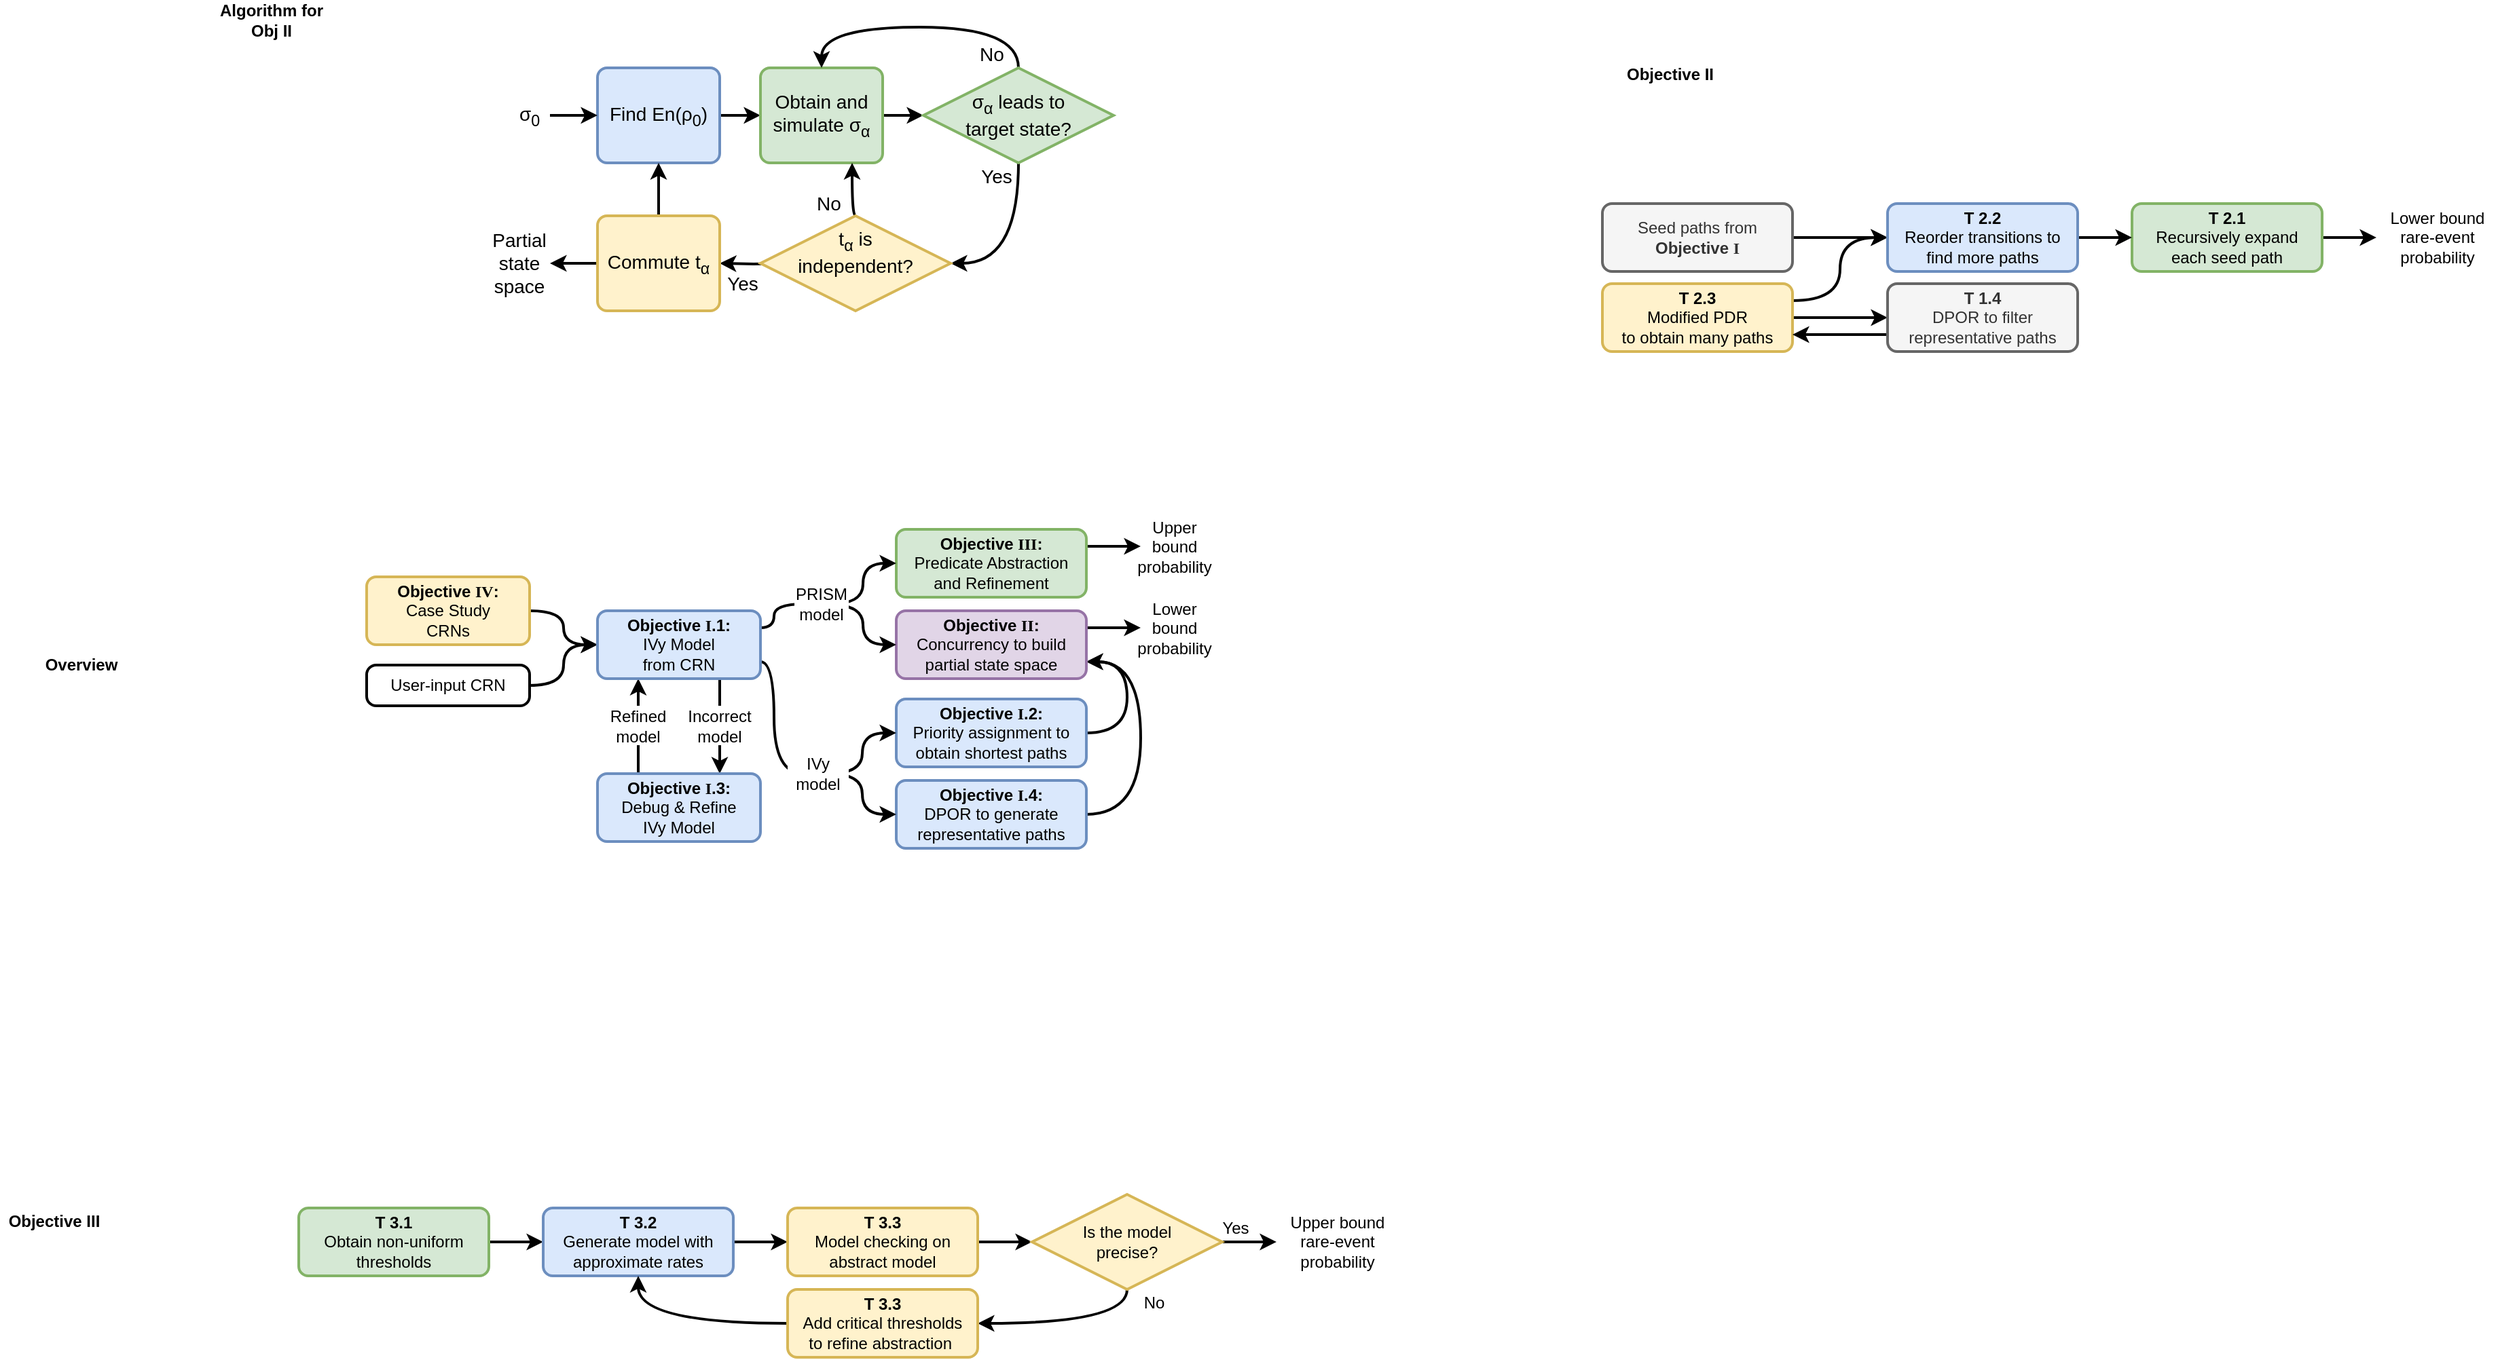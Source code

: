 <mxfile version="13.2.4" type="device"><diagram id="DSXj3i5RMjgyOagSCYdd" name="Page-1"><mxGraphModel dx="4172" dy="1612" grid="1" gridSize="10" guides="1" tooltips="1" connect="1" arrows="1" fold="1" page="1" pageScale="1" pageWidth="2000" pageHeight="3000" math="0" shadow="0"><root><mxCell id="0"/><mxCell id="1" parent="0"/><mxCell id="urNT_1v8rIv44GiCtHTQ-12" style="edgeStyle=orthogonalEdgeStyle;rounded=0;orthogonalLoop=1;jettySize=auto;html=1;exitX=1;exitY=0.5;exitDx=0;exitDy=0;entryX=0;entryY=0.5;entryDx=0;entryDy=0;strokeWidth=2;fontFamily=Arial;fontSize=14;" parent="1" source="urNT_1v8rIv44GiCtHTQ-2" target="urNT_1v8rIv44GiCtHTQ-4" edge="1"><mxGeometry relative="1" as="geometry"/></mxCell><mxCell id="urNT_1v8rIv44GiCtHTQ-2" value="Find En(&lt;font style=&quot;font-size: 14px&quot;&gt;ρ&lt;/font&gt;&lt;span style=&quot;font-size: 14px&quot;&gt;&lt;sub&gt;0&lt;/sub&gt;&lt;/span&gt;)" style="rounded=1;whiteSpace=wrap;html=1;absoluteArcSize=1;arcSize=14;strokeWidth=2;fillColor=#dae8fc;strokeColor=#6c8ebf;fontFamily=Arial;fontSize=14;" parent="1" vertex="1"><mxGeometry x="340" y="80" width="90" height="70" as="geometry"/></mxCell><mxCell id="urNT_1v8rIv44GiCtHTQ-16" style="edgeStyle=orthogonalEdgeStyle;curved=1;rounded=0;orthogonalLoop=1;jettySize=auto;html=1;exitX=0.5;exitY=0;exitDx=0;exitDy=0;entryX=0.5;entryY=1;entryDx=0;entryDy=0;strokeWidth=2;fontFamily=Arial;fontSize=14;" parent="1" source="WCyFV97ALqWEoGMAzili-1" target="urNT_1v8rIv44GiCtHTQ-2" edge="1"><mxGeometry relative="1" as="geometry"/></mxCell><mxCell id="WCyFV97ALqWEoGMAzili-2" style="edgeStyle=orthogonalEdgeStyle;rounded=0;orthogonalLoop=1;jettySize=auto;html=1;exitX=0;exitY=0.5;exitDx=0;exitDy=0;entryX=1;entryY=0.5;entryDx=0;entryDy=0;strokeWidth=2;fontFamily=Arial;fontSize=14;" parent="1" target="WCyFV97ALqWEoGMAzili-1" edge="1"><mxGeometry relative="1" as="geometry"><mxPoint x="480" y="224" as="sourcePoint"/></mxGeometry></mxCell><mxCell id="urNT_1v8rIv44GiCtHTQ-14" style="edgeStyle=orthogonalEdgeStyle;curved=1;rounded=0;orthogonalLoop=1;jettySize=auto;html=1;exitX=1;exitY=0.5;exitDx=0;exitDy=0;entryX=0;entryY=0.5;entryDx=0;entryDy=0;strokeWidth=2;fontFamily=Arial;fontSize=14;entryPerimeter=0;" parent="1" source="urNT_1v8rIv44GiCtHTQ-4" edge="1" target="WCyFV97ALqWEoGMAzili-4"><mxGeometry relative="1" as="geometry"><mxPoint x="620.0" y="115" as="targetPoint"/></mxGeometry></mxCell><mxCell id="urNT_1v8rIv44GiCtHTQ-4" value="Obtain and simulate&amp;nbsp;&lt;font style=&quot;font-size: 14px&quot;&gt;σ&lt;/font&gt;&lt;span style=&quot;left: 638.741px ; top: 892.198px ; font-size: 14px&quot; dir=&quot;ltr&quot;&gt;&lt;font style=&quot;font-size: 14px&quot;&gt;&lt;span style=&quot;font-size: 14px&quot;&gt;&lt;sub&gt;α&lt;/sub&gt;&lt;/span&gt;&lt;/font&gt;&lt;/span&gt;" style="rounded=1;whiteSpace=wrap;html=1;absoluteArcSize=1;arcSize=14;strokeWidth=2;fillColor=#d5e8d4;strokeColor=#82b366;fontFamily=Arial;fontSize=14;" parent="1" vertex="1"><mxGeometry x="460" y="80" width="90" height="70" as="geometry"/></mxCell><mxCell id="urNT_1v8rIv44GiCtHTQ-19" value="Partial state space" style="text;html=1;strokeColor=none;fillColor=none;align=center;verticalAlign=middle;whiteSpace=wrap;rounded=0;fontFamily=Arial;fontSize=14;" parent="1" vertex="1"><mxGeometry x="260" y="199" width="45" height="50" as="geometry"/></mxCell><mxCell id="urNT_1v8rIv44GiCtHTQ-20" value="&lt;font style=&quot;font-size: 14px&quot;&gt;σ&lt;/font&gt;&lt;font style=&quot;font-size: 14px&quot;&gt;&lt;span style=&quot;font-size: 14px&quot;&gt;&lt;sub&gt;0&lt;/sub&gt;&lt;/span&gt;&lt;/font&gt;" style="text;html=1;strokeColor=none;fillColor=none;align=center;verticalAlign=middle;whiteSpace=wrap;rounded=0;fontFamily=Arial;fontSize=14;" parent="1" vertex="1"><mxGeometry x="275" y="100" width="30" height="30" as="geometry"/></mxCell><mxCell id="urNT_1v8rIv44GiCtHTQ-24" style="edgeStyle=orthogonalEdgeStyle;curved=1;rounded=0;orthogonalLoop=1;jettySize=auto;html=1;entryX=0;entryY=0.5;entryDx=0;entryDy=0;strokeWidth=2;fontFamily=Arial;fontSize=14;exitX=1;exitY=0.5;exitDx=0;exitDy=0;" parent="1" target="urNT_1v8rIv44GiCtHTQ-2" edge="1" source="urNT_1v8rIv44GiCtHTQ-20"><mxGeometry relative="1" as="geometry"><mxPoint x="290" y="115" as="sourcePoint"/><mxPoint x="340" y="114.5" as="targetPoint"/></mxGeometry></mxCell><mxCell id="urNT_1v8rIv44GiCtHTQ-30" value="" style="edgeStyle=orthogonalEdgeStyle;curved=1;rounded=0;orthogonalLoop=1;jettySize=auto;html=1;strokeWidth=2;fontFamily=Arial;entryX=0;entryY=0.5;entryDx=0;entryDy=0;" parent="1" source="urNT_1v8rIv44GiCtHTQ-25" target="WCyFV97ALqWEoGMAzili-30" edge="1"><mxGeometry relative="1" as="geometry"><mxPoint x="340" y="520" as="targetPoint"/></mxGeometry></mxCell><mxCell id="urNT_1v8rIv44GiCtHTQ-58" style="edgeStyle=orthogonalEdgeStyle;curved=1;rounded=0;orthogonalLoop=1;jettySize=auto;html=1;entryX=0;entryY=0.5;entryDx=0;entryDy=0;strokeWidth=2;exitX=1;exitY=0.5;exitDx=0;exitDy=0;fontFamily=Arial;" parent="1" source="LiMae92TFvd4iVyjDDy_-3" target="WCyFV97ALqWEoGMAzili-30" edge="1"><mxGeometry relative="1" as="geometry"><mxPoint x="270" y="535" as="sourcePoint"/><mxPoint x="340" y="520" as="targetPoint"/></mxGeometry></mxCell><mxCell id="urNT_1v8rIv44GiCtHTQ-25" value="&lt;b&gt;Objective &lt;font face=&quot;Times New Roman&quot;&gt;IV&lt;/font&gt;:&lt;/b&gt;&lt;br&gt;Case Study&lt;br&gt;CRNs" style="rounded=1;whiteSpace=wrap;html=1;absoluteArcSize=1;arcSize=14;strokeWidth=2;fillColor=#fff2cc;strokeColor=#d6b656;fontFamily=Arial;" parent="1" vertex="1"><mxGeometry x="170" y="455" width="120" height="50" as="geometry"/></mxCell><mxCell id="urNT_1v8rIv44GiCtHTQ-38" style="edgeStyle=orthogonalEdgeStyle;curved=1;rounded=0;orthogonalLoop=1;jettySize=auto;html=1;exitX=0.75;exitY=1;exitDx=0;exitDy=0;entryX=0.75;entryY=0;entryDx=0;entryDy=0;strokeWidth=2;fontFamily=Arial;" parent="1" source="WCyFV97ALqWEoGMAzili-30" target="urNT_1v8rIv44GiCtHTQ-33" edge="1"><mxGeometry relative="1" as="geometry"><mxPoint x="430" y="560" as="sourcePoint"/></mxGeometry></mxCell><mxCell id="LiMae92TFvd4iVyjDDy_-7" style="edgeStyle=orthogonalEdgeStyle;curved=1;rounded=0;orthogonalLoop=1;jettySize=auto;html=1;exitX=1;exitY=0.5;exitDx=0;exitDy=0;entryX=1;entryY=0.75;entryDx=0;entryDy=0;strokeWidth=2;" edge="1" parent="1" source="urNT_1v8rIv44GiCtHTQ-39" target="urNT_1v8rIv44GiCtHTQ-54"><mxGeometry relative="1" as="geometry"><Array as="points"><mxPoint x="730" y="570"/><mxPoint x="730" y="518"/></Array></mxGeometry></mxCell><mxCell id="urNT_1v8rIv44GiCtHTQ-39" value="&lt;b&gt;Objective&amp;nbsp;&lt;font face=&quot;Times New Roman&quot;&gt;I&lt;/font&gt;.2&lt;/b&gt;&lt;b&gt;:&lt;/b&gt;&lt;br&gt;Priority assignment to obtain shortest paths" style="rounded=1;whiteSpace=wrap;html=1;absoluteArcSize=1;arcSize=14;strokeWidth=2;fillColor=#dae8fc;strokeColor=#6c8ebf;fontFamily=Arial;" parent="1" vertex="1"><mxGeometry x="560" y="545" width="140" height="50" as="geometry"/></mxCell><mxCell id="urNT_1v8rIv44GiCtHTQ-37" style="edgeStyle=orthogonalEdgeStyle;curved=1;rounded=0;orthogonalLoop=1;jettySize=auto;html=1;exitX=0.25;exitY=0;exitDx=0;exitDy=0;entryX=0.25;entryY=1;entryDx=0;entryDy=0;strokeWidth=2;fontFamily=Arial;" parent="1" source="urNT_1v8rIv44GiCtHTQ-33" target="WCyFV97ALqWEoGMAzili-30" edge="1"><mxGeometry relative="1" as="geometry"><mxPoint x="370" y="560" as="targetPoint"/></mxGeometry></mxCell><mxCell id="urNT_1v8rIv44GiCtHTQ-33" value="&lt;b&gt;Objective &lt;font face=&quot;Times New Roman&quot;&gt;I&lt;/font&gt;.3:&lt;/b&gt;&lt;br&gt;Debug &amp;amp; Refine &lt;br&gt;IVy Model" style="rounded=1;whiteSpace=wrap;html=1;absoluteArcSize=1;arcSize=14;strokeWidth=2;fillColor=#dae8fc;strokeColor=#6c8ebf;fontFamily=Arial;" parent="1" vertex="1"><mxGeometry x="340" y="600" width="120" height="50" as="geometry"/></mxCell><mxCell id="urNT_1v8rIv44GiCtHTQ-26" value="Algorithm for Obj II" style="text;html=1;strokeColor=none;fillColor=none;align=center;verticalAlign=middle;whiteSpace=wrap;rounded=0;fontStyle=1;fontFamily=Arial;" parent="1" vertex="1"><mxGeometry x="60" y="30" width="80" height="30" as="geometry"/></mxCell><mxCell id="urNT_1v8rIv44GiCtHTQ-27" value="Overview" style="text;html=1;strokeColor=none;fillColor=none;align=center;verticalAlign=middle;whiteSpace=wrap;rounded=0;fontStyle=1;fontFamily=Arial;" parent="1" vertex="1"><mxGeometry x="-80" y="505" width="80" height="30" as="geometry"/></mxCell><mxCell id="WCyFV97ALqWEoGMAzili-28" style="edgeStyle=orthogonalEdgeStyle;curved=1;rounded=0;orthogonalLoop=1;jettySize=auto;html=1;exitX=1;exitY=0.5;exitDx=0;exitDy=0;entryX=1;entryY=0.75;entryDx=0;entryDy=0;strokeWidth=2;fontFamily=Arial;" parent="1" source="urNT_1v8rIv44GiCtHTQ-41" target="urNT_1v8rIv44GiCtHTQ-54" edge="1"><mxGeometry relative="1" as="geometry"><Array as="points"><mxPoint x="740" y="630"/><mxPoint x="740" y="518"/></Array></mxGeometry></mxCell><mxCell id="urNT_1v8rIv44GiCtHTQ-41" value="&lt;b&gt;Objective &lt;font face=&quot;Times New Roman&quot;&gt;I&lt;/font&gt;.4:&lt;/b&gt;&lt;br&gt;DPOR to generate representative paths" style="rounded=1;whiteSpace=wrap;html=1;absoluteArcSize=1;arcSize=14;strokeWidth=2;fillColor=#dae8fc;strokeColor=#6c8ebf;fontFamily=Arial;" parent="1" vertex="1"><mxGeometry x="560" y="605" width="140" height="50" as="geometry"/></mxCell><mxCell id="urNT_1v8rIv44GiCtHTQ-63" style="edgeStyle=orthogonalEdgeStyle;curved=1;rounded=0;orthogonalLoop=1;jettySize=auto;html=1;exitX=1;exitY=0.25;exitDx=0;exitDy=0;strokeWidth=2;fontFamily=Arial;" parent="1" source="urNT_1v8rIv44GiCtHTQ-42" target="urNT_1v8rIv44GiCtHTQ-64" edge="1"><mxGeometry relative="1" as="geometry"><mxPoint x="800" y="379.81" as="targetPoint"/></mxGeometry></mxCell><mxCell id="urNT_1v8rIv44GiCtHTQ-42" value="&lt;b&gt;Objective &lt;font face=&quot;Times New Roman&quot;&gt;III&lt;/font&gt;:&lt;/b&gt;&lt;br&gt;Predicate Abstraction&lt;br&gt;and Refinement" style="rounded=1;whiteSpace=wrap;html=1;absoluteArcSize=1;arcSize=14;strokeWidth=2;fillColor=#d5e8d4;strokeColor=#82b366;fontFamily=Arial;" parent="1" vertex="1"><mxGeometry x="560" y="420" width="140" height="50" as="geometry"/></mxCell><mxCell id="urNT_1v8rIv44GiCtHTQ-70" style="edgeStyle=orthogonalEdgeStyle;curved=1;rounded=0;orthogonalLoop=1;jettySize=auto;html=1;exitX=1;exitY=0.25;exitDx=0;exitDy=0;entryX=0;entryY=0.5;entryDx=0;entryDy=0;strokeWidth=2;fontFamily=Arial;" parent="1" source="urNT_1v8rIv44GiCtHTQ-54" target="urNT_1v8rIv44GiCtHTQ-69" edge="1"><mxGeometry relative="1" as="geometry"/></mxCell><mxCell id="urNT_1v8rIv44GiCtHTQ-54" value="&lt;b&gt;Objective &lt;font face=&quot;Times New Roman&quot;&gt;II&lt;/font&gt;:&lt;/b&gt;&lt;br&gt;Concurrency to build &lt;br&gt;partial state space" style="rounded=1;whiteSpace=wrap;html=1;absoluteArcSize=1;arcSize=14;strokeWidth=2;fillColor=#e1d5e7;strokeColor=#9673a6;fontFamily=Arial;" parent="1" vertex="1"><mxGeometry x="560" y="480" width="140" height="50" as="geometry"/></mxCell><mxCell id="urNT_1v8rIv44GiCtHTQ-64" value="Upper bound probability" style="text;html=1;strokeColor=none;fillColor=none;align=center;verticalAlign=middle;whiteSpace=wrap;rounded=0;fontFamily=Arial;" parent="1" vertex="1"><mxGeometry x="740" y="418" width="50" height="29" as="geometry"/></mxCell><mxCell id="urNT_1v8rIv44GiCtHTQ-69" value="Lower bound probability" style="text;html=1;strokeColor=none;fillColor=none;align=center;verticalAlign=middle;whiteSpace=wrap;rounded=0;fontFamily=Arial;" parent="1" vertex="1"><mxGeometry x="740" y="477" width="50" height="31" as="geometry"/></mxCell><mxCell id="urNT_1v8rIv44GiCtHTQ-83" value="Incorrect model" style="text;html=1;strokeColor=none;fillColor=#ffffff;align=center;verticalAlign=middle;whiteSpace=wrap;rounded=0;fontFamily=Arial;" parent="1" vertex="1"><mxGeometry x="410" y="550" width="40" height="29" as="geometry"/></mxCell><mxCell id="urNT_1v8rIv44GiCtHTQ-84" value="Refined model" style="text;html=1;strokeColor=none;fillColor=#ffffff;align=center;verticalAlign=middle;whiteSpace=wrap;rounded=0;fontFamily=Arial;" parent="1" vertex="1"><mxGeometry x="350" y="550" width="40" height="29" as="geometry"/></mxCell><mxCell id="urNT_1v8rIv44GiCtHTQ-97" style="edgeStyle=orthogonalEdgeStyle;curved=1;rounded=0;orthogonalLoop=1;jettySize=auto;html=1;exitX=1;exitY=0.5;exitDx=0;exitDy=0;entryX=0;entryY=0.5;entryDx=0;entryDy=0;strokeWidth=2;fontSize=12;fontFamily=Arial;" parent="1" source="urNT_1v8rIv44GiCtHTQ-90" target="urNT_1v8rIv44GiCtHTQ-92" edge="1"><mxGeometry relative="1" as="geometry"/></mxCell><mxCell id="urNT_1v8rIv44GiCtHTQ-90" value="&lt;b&gt;T 3.1&lt;/b&gt;&lt;br&gt;Obtain non-uniform thresholds" style="rounded=1;whiteSpace=wrap;html=1;absoluteArcSize=1;arcSize=14;strokeWidth=2;fontSize=12;fontFamily=Arial;fillColor=#d5e8d4;strokeColor=#82b366;" parent="1" vertex="1"><mxGeometry x="120" y="920" width="140" height="50" as="geometry"/></mxCell><mxCell id="urNT_1v8rIv44GiCtHTQ-91" value="Objective III" style="text;html=1;strokeColor=none;fillColor=none;align=center;verticalAlign=middle;whiteSpace=wrap;rounded=0;fontStyle=1;fontFamily=Arial;" parent="1" vertex="1"><mxGeometry x="-100" y="915" width="80" height="30" as="geometry"/></mxCell><mxCell id="urNT_1v8rIv44GiCtHTQ-99" style="edgeStyle=orthogonalEdgeStyle;curved=1;rounded=0;orthogonalLoop=1;jettySize=auto;html=1;exitX=1;exitY=0.5;exitDx=0;exitDy=0;entryX=0;entryY=0.5;entryDx=0;entryDy=0;strokeWidth=2;fontSize=12;fontFamily=Arial;" parent="1" source="urNT_1v8rIv44GiCtHTQ-92" target="urNT_1v8rIv44GiCtHTQ-98" edge="1"><mxGeometry relative="1" as="geometry"/></mxCell><mxCell id="urNT_1v8rIv44GiCtHTQ-92" value="&lt;b&gt;T 3.2&lt;/b&gt;&lt;br&gt;Generate model with approximate rates" style="rounded=1;whiteSpace=wrap;html=1;absoluteArcSize=1;arcSize=14;strokeWidth=2;fontSize=12;fontFamily=Arial;fillColor=#dae8fc;strokeColor=#6c8ebf;" parent="1" vertex="1"><mxGeometry x="300" y="920" width="140" height="50" as="geometry"/></mxCell><mxCell id="urNT_1v8rIv44GiCtHTQ-103" style="edgeStyle=orthogonalEdgeStyle;curved=1;rounded=0;orthogonalLoop=1;jettySize=auto;html=1;exitX=1;exitY=0.5;exitDx=0;exitDy=0;entryX=0;entryY=0.5;entryDx=0;entryDy=0;entryPerimeter=0;strokeWidth=2;fontSize=12;fontFamily=Arial;" parent="1" source="urNT_1v8rIv44GiCtHTQ-98" target="urNT_1v8rIv44GiCtHTQ-102" edge="1"><mxGeometry relative="1" as="geometry"/></mxCell><mxCell id="urNT_1v8rIv44GiCtHTQ-98" value="&lt;b&gt;T 3.3&lt;br&gt;&lt;/b&gt;Model checking on abstract model" style="rounded=1;whiteSpace=wrap;html=1;absoluteArcSize=1;arcSize=14;strokeWidth=2;fontSize=12;fontFamily=Arial;fillColor=#fff2cc;strokeColor=#d6b656;" parent="1" vertex="1"><mxGeometry x="480" y="920" width="140" height="50" as="geometry"/></mxCell><mxCell id="urNT_1v8rIv44GiCtHTQ-104" style="edgeStyle=orthogonalEdgeStyle;curved=1;rounded=0;orthogonalLoop=1;jettySize=auto;html=1;exitX=1;exitY=0.5;exitDx=0;exitDy=0;exitPerimeter=0;strokeWidth=2;fontSize=12;entryX=0;entryY=0.5;entryDx=0;entryDy=0;fontFamily=Arial;" parent="1" source="urNT_1v8rIv44GiCtHTQ-102" target="urNT_1v8rIv44GiCtHTQ-107" edge="1"><mxGeometry relative="1" as="geometry"><mxPoint x="840" y="944.941" as="targetPoint"/></mxGeometry></mxCell><mxCell id="LiMae92TFvd4iVyjDDy_-29" style="edgeStyle=orthogonalEdgeStyle;curved=1;rounded=1;orthogonalLoop=1;jettySize=auto;html=1;exitX=0.5;exitY=1;exitDx=0;exitDy=0;exitPerimeter=0;entryX=1;entryY=0.5;entryDx=0;entryDy=0;strokeWidth=2;fontSize=14;" edge="1" parent="1" source="urNT_1v8rIv44GiCtHTQ-102" target="urNT_1v8rIv44GiCtHTQ-110"><mxGeometry relative="1" as="geometry"><Array as="points"><mxPoint x="730" y="1005"/></Array></mxGeometry></mxCell><mxCell id="urNT_1v8rIv44GiCtHTQ-102" value="Is the model &lt;br&gt;precise?" style="strokeWidth=2;html=1;shape=mxgraph.flowchart.decision;whiteSpace=wrap;fillColor=#fff2cc;fontSize=12;fontFamily=Arial;strokeColor=#d6b656;" parent="1" vertex="1"><mxGeometry x="660" y="910" width="140" height="70" as="geometry"/></mxCell><mxCell id="urNT_1v8rIv44GiCtHTQ-105" value="Yes" style="text;html=1;strokeColor=none;fillColor=none;align=center;verticalAlign=middle;whiteSpace=wrap;rounded=0;fontSize=12;fontFamily=Arial;" parent="1" vertex="1"><mxGeometry x="790" y="925" width="40" height="20" as="geometry"/></mxCell><mxCell id="urNT_1v8rIv44GiCtHTQ-107" value="Upper bound rare-event probability" style="text;html=1;strokeColor=none;fillColor=none;align=center;verticalAlign=middle;whiteSpace=wrap;rounded=0;fontSize=12;fontFamily=Arial;" parent="1" vertex="1"><mxGeometry x="840" y="925" width="90" height="40" as="geometry"/></mxCell><mxCell id="urNT_1v8rIv44GiCtHTQ-109" value="No" style="text;html=1;strokeColor=none;fillColor=none;align=center;verticalAlign=middle;whiteSpace=wrap;rounded=0;fontSize=12;fontFamily=Arial;" parent="1" vertex="1"><mxGeometry x="730" y="980" width="40" height="20" as="geometry"/></mxCell><mxCell id="urNT_1v8rIv44GiCtHTQ-111" style="edgeStyle=orthogonalEdgeStyle;curved=1;rounded=0;orthogonalLoop=1;jettySize=auto;html=1;exitX=0;exitY=0.5;exitDx=0;exitDy=0;entryX=0.5;entryY=1;entryDx=0;entryDy=0;strokeWidth=2;fontSize=12;fontFamily=Arial;" parent="1" source="urNT_1v8rIv44GiCtHTQ-110" target="urNT_1v8rIv44GiCtHTQ-92" edge="1"><mxGeometry relative="1" as="geometry"/></mxCell><mxCell id="urNT_1v8rIv44GiCtHTQ-110" value="&lt;b&gt;T 3.3&lt;br&gt;&lt;/b&gt;Add critical thresholds &lt;br&gt;to refine abstraction&amp;nbsp;&lt;span style=&quot;color: rgba(0 , 0 , 0 , 0) ; font-family: monospace ; font-size: 0px&quot;&gt;to %3CmxGraphModel%3E%3Croot%3E%3CmxCell%20id%3D%220%22%2F%3E%3CmxCell%20id%3D%221%22%20parent%3D%220%22%2F%3E%3CmxCell%20id%3D%222%22%20value%3D%22No%22%20style%3D%22text%3Bhtml%3D1%3BstrokeColor%3Dnone%3BfillColor%3Dnone%3Balign%3Dcenter%3BverticalAlign%3Dmiddle%3BwhiteSpace%3Dwrap%3Brounded%3D0%3BfontFamily%3DArial%3BfontSize%3D14%3B%22%20vertex%3D%221%22%20parent%3D%221%22%3E%3CmxGeometry%20x%3D%22612.5%22%20y%3D%2260%22%20width%3D%2235%22%20height%3D%2220%22%20as%3D%22geometry%22%2F%3E%3C%2FmxCell%3E%3C%2Froot%3E%3C%2FmxGraphModel%3E&lt;/span&gt;" style="rounded=1;whiteSpace=wrap;html=1;absoluteArcSize=1;arcSize=14;strokeWidth=2;fontSize=12;fontFamily=Arial;fillColor=#fff2cc;strokeColor=#d6b656;" parent="1" vertex="1"><mxGeometry x="480" y="980" width="140" height="50" as="geometry"/></mxCell><mxCell id="urNT_1v8rIv44GiCtHTQ-145" style="edgeStyle=orthogonalEdgeStyle;curved=1;rounded=0;orthogonalLoop=1;jettySize=auto;html=1;exitX=1;exitY=0.5;exitDx=0;exitDy=0;entryX=0;entryY=0.5;entryDx=0;entryDy=0;strokeWidth=2;fontSize=12;fontFamily=Arial;" parent="1" source="urNT_1v8rIv44GiCtHTQ-113" target="urNT_1v8rIv44GiCtHTQ-139" edge="1"><mxGeometry relative="1" as="geometry"/></mxCell><mxCell id="urNT_1v8rIv44GiCtHTQ-113" value="Seed paths from &lt;b&gt;Objective &lt;/b&gt;&lt;font face=&quot;Times New Roman&quot;&gt;&lt;b&gt;I&lt;/b&gt;&lt;/font&gt;" style="rounded=1;whiteSpace=wrap;html=1;absoluteArcSize=1;arcSize=14;strokeWidth=2;fontSize=12;fontFamily=Arial;fillColor=#f5f5f5;strokeColor=#666666;fontColor=#333333;" parent="1" vertex="1"><mxGeometry x="1080" y="180" width="140" height="50" as="geometry"/></mxCell><mxCell id="urNT_1v8rIv44GiCtHTQ-148" style="edgeStyle=orthogonalEdgeStyle;curved=1;rounded=0;orthogonalLoop=1;jettySize=auto;html=1;exitX=1;exitY=0.5;exitDx=0;exitDy=0;entryX=0;entryY=0.5;entryDx=0;entryDy=0;strokeWidth=2;fontSize=12;fontFamily=Arial;" parent="1" source="urNT_1v8rIv44GiCtHTQ-134" target="urNT_1v8rIv44GiCtHTQ-126" edge="1"><mxGeometry relative="1" as="geometry"><mxPoint x="1670" y="230" as="targetPoint"/></mxGeometry></mxCell><mxCell id="urNT_1v8rIv44GiCtHTQ-134" value="&lt;b&gt;T 2.1&lt;/b&gt;&lt;br&gt;Recursively expand &lt;br&gt;each seed path" style="rounded=1;whiteSpace=wrap;html=1;absoluteArcSize=1;arcSize=14;strokeWidth=2;fontSize=12;fillColor=#d5e8d4;strokeColor=#82b366;fontFamily=Arial;" parent="1" vertex="1"><mxGeometry x="1470" y="180" width="140" height="50" as="geometry"/></mxCell><mxCell id="urNT_1v8rIv44GiCtHTQ-114" value="Objective II" style="text;html=1;strokeColor=none;fillColor=none;align=center;verticalAlign=middle;whiteSpace=wrap;rounded=0;fontStyle=1;fontFamily=Arial;" parent="1" vertex="1"><mxGeometry x="1090" y="70" width="80" height="30" as="geometry"/></mxCell><mxCell id="urNT_1v8rIv44GiCtHTQ-126" value="Lower bound rare-event probability" style="text;html=1;strokeColor=none;fillColor=none;align=center;verticalAlign=middle;whiteSpace=wrap;rounded=0;fontSize=12;fontFamily=Arial;" parent="1" vertex="1"><mxGeometry x="1650" y="185" width="90" height="40" as="geometry"/></mxCell><mxCell id="LiMae92TFvd4iVyjDDy_-19" style="edgeStyle=none;orthogonalLoop=1;jettySize=auto;html=1;exitX=1;exitY=0.5;exitDx=0;exitDy=0;entryX=0;entryY=0.5;entryDx=0;entryDy=0;strokeWidth=2;" edge="1" parent="1" source="urNT_1v8rIv44GiCtHTQ-133" target="urNT_1v8rIv44GiCtHTQ-141"><mxGeometry relative="1" as="geometry"/></mxCell><mxCell id="LiMae92TFvd4iVyjDDy_-21" style="edgeStyle=orthogonalEdgeStyle;curved=1;rounded=1;orthogonalLoop=1;jettySize=auto;html=1;exitX=1;exitY=0.25;exitDx=0;exitDy=0;entryX=0;entryY=0.5;entryDx=0;entryDy=0;strokeWidth=2;" edge="1" parent="1" source="urNT_1v8rIv44GiCtHTQ-133" target="urNT_1v8rIv44GiCtHTQ-139"><mxGeometry relative="1" as="geometry"/></mxCell><mxCell id="urNT_1v8rIv44GiCtHTQ-133" value="&lt;b&gt;T 2.3&lt;/b&gt;&lt;br&gt;Modified PDR &lt;br&gt;to obtain many paths" style="rounded=1;whiteSpace=wrap;html=1;absoluteArcSize=1;arcSize=14;strokeWidth=2;fontSize=12;fillColor=#fff2cc;strokeColor=#d6b656;fontFamily=Arial;" parent="1" vertex="1"><mxGeometry x="1080" y="239" width="140" height="50" as="geometry"/></mxCell><mxCell id="LiMae92TFvd4iVyjDDy_-20" style="edgeStyle=none;orthogonalLoop=1;jettySize=auto;html=1;exitX=0;exitY=0.75;exitDx=0;exitDy=0;entryX=1;entryY=0.75;entryDx=0;entryDy=0;strokeWidth=2;" edge="1" parent="1" source="urNT_1v8rIv44GiCtHTQ-141" target="urNT_1v8rIv44GiCtHTQ-133"><mxGeometry relative="1" as="geometry"/></mxCell><mxCell id="urNT_1v8rIv44GiCtHTQ-141" value="&lt;b&gt;T 1.4&lt;/b&gt;&lt;br&gt;DPOR to filter&lt;br&gt;representative paths" style="rounded=1;whiteSpace=wrap;html=1;absoluteArcSize=1;arcSize=14;strokeWidth=2;fontSize=12;fontFamily=Arial;fillColor=#f5f5f5;strokeColor=#666666;fontColor=#333333;" parent="1" vertex="1"><mxGeometry x="1290" y="239" width="140" height="50" as="geometry"/></mxCell><mxCell id="urNT_1v8rIv44GiCtHTQ-150" style="edgeStyle=orthogonalEdgeStyle;curved=1;rounded=0;orthogonalLoop=1;jettySize=auto;html=1;exitX=1;exitY=0.5;exitDx=0;exitDy=0;entryX=0;entryY=0.5;entryDx=0;entryDy=0;strokeWidth=2;fontSize=12;fontFamily=Arial;" parent="1" source="urNT_1v8rIv44GiCtHTQ-139" target="urNT_1v8rIv44GiCtHTQ-134" edge="1"><mxGeometry relative="1" as="geometry"/></mxCell><mxCell id="urNT_1v8rIv44GiCtHTQ-139" value="&lt;b&gt;T 2.2&lt;/b&gt;&lt;br&gt;Reorder transitions to find&amp;nbsp;more paths" style="rounded=1;whiteSpace=wrap;html=1;absoluteArcSize=1;arcSize=14;strokeWidth=2;fontSize=12;fillColor=#dae8fc;strokeColor=#6c8ebf;fontFamily=Arial;" parent="1" vertex="1"><mxGeometry x="1290" y="180" width="140" height="50" as="geometry"/></mxCell><mxCell id="LiMae92TFvd4iVyjDDy_-22" style="edgeStyle=orthogonalEdgeStyle;curved=1;rounded=1;orthogonalLoop=1;jettySize=auto;html=1;exitX=0;exitY=0.5;exitDx=0;exitDy=0;entryX=1;entryY=0.5;entryDx=0;entryDy=0;strokeWidth=2;fontSize=14;" edge="1" parent="1" source="WCyFV97ALqWEoGMAzili-1" target="urNT_1v8rIv44GiCtHTQ-19"><mxGeometry relative="1" as="geometry"/></mxCell><mxCell id="WCyFV97ALqWEoGMAzili-1" value="Commute&amp;nbsp;&lt;font style=&quot;font-size: 14px&quot;&gt;t&lt;/font&gt;&lt;span style=&quot;font-size: 14px&quot;&gt;&lt;sub&gt;α&lt;/sub&gt;&lt;/span&gt;" style="rounded=1;whiteSpace=wrap;html=1;absoluteArcSize=1;arcSize=14;strokeWidth=2;fillColor=#fff2cc;strokeColor=#d6b656;fontFamily=Arial;fontSize=14;" parent="1" vertex="1"><mxGeometry x="340" y="189" width="90" height="70" as="geometry"/></mxCell><mxCell id="WCyFV97ALqWEoGMAzili-7" style="edgeStyle=orthogonalEdgeStyle;curved=1;rounded=0;orthogonalLoop=1;jettySize=auto;html=1;exitX=0.5;exitY=1;exitDx=0;exitDy=0;exitPerimeter=0;entryX=1;entryY=0.5;entryDx=0;entryDy=0;strokeWidth=2;entryPerimeter=0;fontFamily=Arial;fontSize=14;" parent="1" source="WCyFV97ALqWEoGMAzili-4" target="WCyFV97ALqWEoGMAzili-12" edge="1"><mxGeometry relative="1" as="geometry"><mxPoint x="580" y="224" as="targetPoint"/></mxGeometry></mxCell><mxCell id="LiMae92TFvd4iVyjDDy_-25" style="edgeStyle=orthogonalEdgeStyle;curved=1;rounded=1;orthogonalLoop=1;jettySize=auto;html=1;exitX=0.5;exitY=0;exitDx=0;exitDy=0;exitPerimeter=0;entryX=0.5;entryY=0;entryDx=0;entryDy=0;strokeWidth=2;fontSize=14;" edge="1" parent="1" source="WCyFV97ALqWEoGMAzili-4" target="urNT_1v8rIv44GiCtHTQ-4"><mxGeometry relative="1" as="geometry"><Array as="points"><mxPoint x="650" y="50"/><mxPoint x="505" y="50"/></Array></mxGeometry></mxCell><mxCell id="WCyFV97ALqWEoGMAzili-4" value="&lt;font style=&quot;font-size: 14px&quot;&gt;σ&lt;/font&gt;&lt;span dir=&quot;ltr&quot; style=&quot;left: 638.741px ; top: 892.198px ; font-size: 14px&quot;&gt;&lt;font style=&quot;font-size: 14px&quot;&gt;&lt;sub&gt;α&lt;/sub&gt;&lt;/font&gt; leads to &lt;br style=&quot;font-size: 14px&quot;&gt;target state?&lt;/span&gt;" style="strokeWidth=2;html=1;shape=mxgraph.flowchart.decision;whiteSpace=wrap;fillColor=#d5e8d4;fontSize=14;strokeColor=#82b366;fontFamily=Arial;" parent="1" vertex="1"><mxGeometry x="580" y="80" width="140" height="70" as="geometry"/></mxCell><mxCell id="WCyFV97ALqWEoGMAzili-10" value="No" style="text;html=1;strokeColor=none;fillColor=none;align=center;verticalAlign=middle;whiteSpace=wrap;rounded=0;fontFamily=Arial;fontSize=14;" parent="1" vertex="1"><mxGeometry x="612.5" y="60" width="35" height="20" as="geometry"/></mxCell><mxCell id="WCyFV97ALqWEoGMAzili-11" value="Yes" style="text;html=1;strokeColor=none;fillColor=none;align=center;verticalAlign=middle;whiteSpace=wrap;rounded=0;fontFamily=Arial;fontSize=14;" parent="1" vertex="1"><mxGeometry x="620" y="150" width="27.5" height="20" as="geometry"/></mxCell><mxCell id="LiMae92TFvd4iVyjDDy_-27" style="edgeStyle=orthogonalEdgeStyle;curved=1;rounded=1;orthogonalLoop=1;jettySize=auto;html=1;exitX=0.5;exitY=0;exitDx=0;exitDy=0;exitPerimeter=0;entryX=0.75;entryY=1;entryDx=0;entryDy=0;strokeWidth=2;fontSize=14;" edge="1" parent="1" source="WCyFV97ALqWEoGMAzili-12" target="urNT_1v8rIv44GiCtHTQ-4"><mxGeometry relative="1" as="geometry"/></mxCell><mxCell id="WCyFV97ALqWEoGMAzili-12" value="&lt;span dir=&quot;ltr&quot; style=&quot;left: 638.741px ; top: 892.198px ; font-size: 14px&quot;&gt;&lt;font style=&quot;font-size: 14px&quot;&gt;&lt;font style=&quot;font-size: 14px&quot;&gt;t&lt;/font&gt;&lt;span style=&quot;font-size: 14px&quot;&gt;&lt;sub&gt;α&lt;/sub&gt;&lt;/span&gt;&lt;/font&gt;&lt;span style=&quot;font-size: 14px&quot;&gt;&amp;nbsp;is &lt;br style=&quot;font-size: 14px&quot;&gt;independent?&lt;br&gt;&lt;br&gt;&lt;/span&gt;&lt;/span&gt;" style="strokeWidth=2;html=1;shape=mxgraph.flowchart.decision;whiteSpace=wrap;fillColor=#fff2cc;fontSize=14;strokeColor=#d6b656;fontFamily=Arial;" parent="1" vertex="1"><mxGeometry x="460" y="189" width="140" height="70" as="geometry"/></mxCell><mxCell id="WCyFV97ALqWEoGMAzili-19" style="edgeStyle=orthogonalEdgeStyle;curved=1;rounded=0;orthogonalLoop=1;jettySize=auto;html=1;exitX=1;exitY=0.5;exitDx=0;exitDy=0;entryX=0;entryY=0.5;entryDx=0;entryDy=0;strokeWidth=2;fontFamily=Arial;" parent="1" target="urNT_1v8rIv44GiCtHTQ-42" edge="1"><mxGeometry relative="1" as="geometry"><mxPoint x="510" y="475" as="sourcePoint"/></mxGeometry></mxCell><mxCell id="WCyFV97ALqWEoGMAzili-20" style="edgeStyle=orthogonalEdgeStyle;curved=1;rounded=0;orthogonalLoop=1;jettySize=auto;html=1;exitX=1;exitY=0.5;exitDx=0;exitDy=0;entryX=0;entryY=0.5;entryDx=0;entryDy=0;strokeWidth=2;fontFamily=Arial;" parent="1" target="urNT_1v8rIv44GiCtHTQ-54" edge="1"><mxGeometry relative="1" as="geometry"><mxPoint x="510" y="475" as="sourcePoint"/></mxGeometry></mxCell><mxCell id="WCyFV97ALqWEoGMAzili-23" style="edgeStyle=orthogonalEdgeStyle;curved=1;rounded=0;orthogonalLoop=1;jettySize=auto;html=1;exitX=1;exitY=0.5;exitDx=0;exitDy=0;entryX=0;entryY=0.5;entryDx=0;entryDy=0;strokeWidth=2;fontFamily=Arial;" parent="1" source="WCyFV97ALqWEoGMAzili-22" target="urNT_1v8rIv44GiCtHTQ-39" edge="1"><mxGeometry relative="1" as="geometry"/></mxCell><mxCell id="WCyFV97ALqWEoGMAzili-24" style="edgeStyle=orthogonalEdgeStyle;curved=1;rounded=0;orthogonalLoop=1;jettySize=auto;html=1;exitX=1;exitY=0.5;exitDx=0;exitDy=0;entryX=0;entryY=0.5;entryDx=0;entryDy=0;strokeWidth=2;fontFamily=Arial;" parent="1" source="WCyFV97ALqWEoGMAzili-22" target="urNT_1v8rIv44GiCtHTQ-41" edge="1"><mxGeometry relative="1" as="geometry"/></mxCell><mxCell id="WCyFV97ALqWEoGMAzili-22" value="" style="ellipse;whiteSpace=wrap;html=1;fontFamily=Arial;" parent="1" vertex="1"><mxGeometry x="500" y="595" width="10" height="10" as="geometry"/></mxCell><mxCell id="LiMae92TFvd4iVyjDDy_-12" style="edgeStyle=orthogonalEdgeStyle;curved=1;rounded=0;orthogonalLoop=1;jettySize=auto;html=1;exitX=1;exitY=0.25;exitDx=0;exitDy=0;entryX=0;entryY=0.5;entryDx=0;entryDy=0;strokeWidth=2;" edge="1" parent="1" source="WCyFV97ALqWEoGMAzili-30" target="LiMae92TFvd4iVyjDDy_-11"><mxGeometry relative="1" as="geometry"><Array as="points"><mxPoint x="470" y="493"/><mxPoint x="470" y="475"/></Array></mxGeometry></mxCell><mxCell id="LiMae92TFvd4iVyjDDy_-13" style="edgeStyle=orthogonalEdgeStyle;curved=1;rounded=0;orthogonalLoop=1;jettySize=auto;html=1;exitX=1;exitY=0.75;exitDx=0;exitDy=0;entryX=0;entryY=0.5;entryDx=0;entryDy=0;strokeWidth=2;" edge="1" parent="1" source="WCyFV97ALqWEoGMAzili-30" target="WCyFV97ALqWEoGMAzili-22"><mxGeometry relative="1" as="geometry"><Array as="points"><mxPoint x="470" y="518"/><mxPoint x="470" y="600"/></Array></mxGeometry></mxCell><mxCell id="WCyFV97ALqWEoGMAzili-30" value="&lt;b&gt;Objective &lt;font face=&quot;Times New Roman&quot;&gt;I&lt;/font&gt;.1:&lt;/b&gt;&lt;br&gt;IVy Model &lt;br&gt;from CRN" style="rounded=1;whiteSpace=wrap;html=1;absoluteArcSize=1;arcSize=14;strokeWidth=2;fillColor=#dae8fc;strokeColor=#6c8ebf;fontFamily=Arial;" parent="1" vertex="1"><mxGeometry x="340" y="480" width="120" height="50" as="geometry"/></mxCell><mxCell id="LiMae92TFvd4iVyjDDy_-3" value="User-input CRN" style="rounded=1;whiteSpace=wrap;html=1;absoluteArcSize=1;arcSize=14;strokeWidth=2;fontFamily=Arial;" vertex="1" parent="1"><mxGeometry x="170" y="520" width="120" height="30" as="geometry"/></mxCell><mxCell id="LiMae92TFvd4iVyjDDy_-11" value="" style="rounded=0;whiteSpace=wrap;html=1;" vertex="1" parent="1"><mxGeometry x="500" y="470" width="10" height="10" as="geometry"/></mxCell><mxCell id="urNT_1v8rIv44GiCtHTQ-88" value="PRISM model" style="text;html=1;strokeColor=none;fillColor=#ffffff;align=center;verticalAlign=middle;whiteSpace=wrap;rounded=0;fontFamily=Arial;" parent="1" vertex="1"><mxGeometry x="485" y="460" width="40" height="30" as="geometry"/></mxCell><mxCell id="LiMae92TFvd4iVyjDDy_-4" value="IVy model" style="text;html=1;strokeColor=none;fillColor=#ffffff;align=center;verticalAlign=middle;whiteSpace=wrap;rounded=0;fontFamily=Arial;" vertex="1" parent="1"><mxGeometry x="480" y="590" width="45" height="20" as="geometry"/></mxCell><mxCell id="LiMae92TFvd4iVyjDDy_-26" value="Yes" style="text;html=1;strokeColor=none;fillColor=none;align=center;verticalAlign=middle;whiteSpace=wrap;rounded=0;fontFamily=Arial;fontSize=14;" vertex="1" parent="1"><mxGeometry x="432.5" y="229" width="27.5" height="20" as="geometry"/></mxCell><mxCell id="LiMae92TFvd4iVyjDDy_-28" value="No" style="text;html=1;strokeColor=none;fillColor=none;align=center;verticalAlign=middle;whiteSpace=wrap;rounded=0;fontFamily=Arial;fontSize=14;" vertex="1" parent="1"><mxGeometry x="492.5" y="170" width="35" height="20" as="geometry"/></mxCell></root></mxGraphModel></diagram></mxfile>